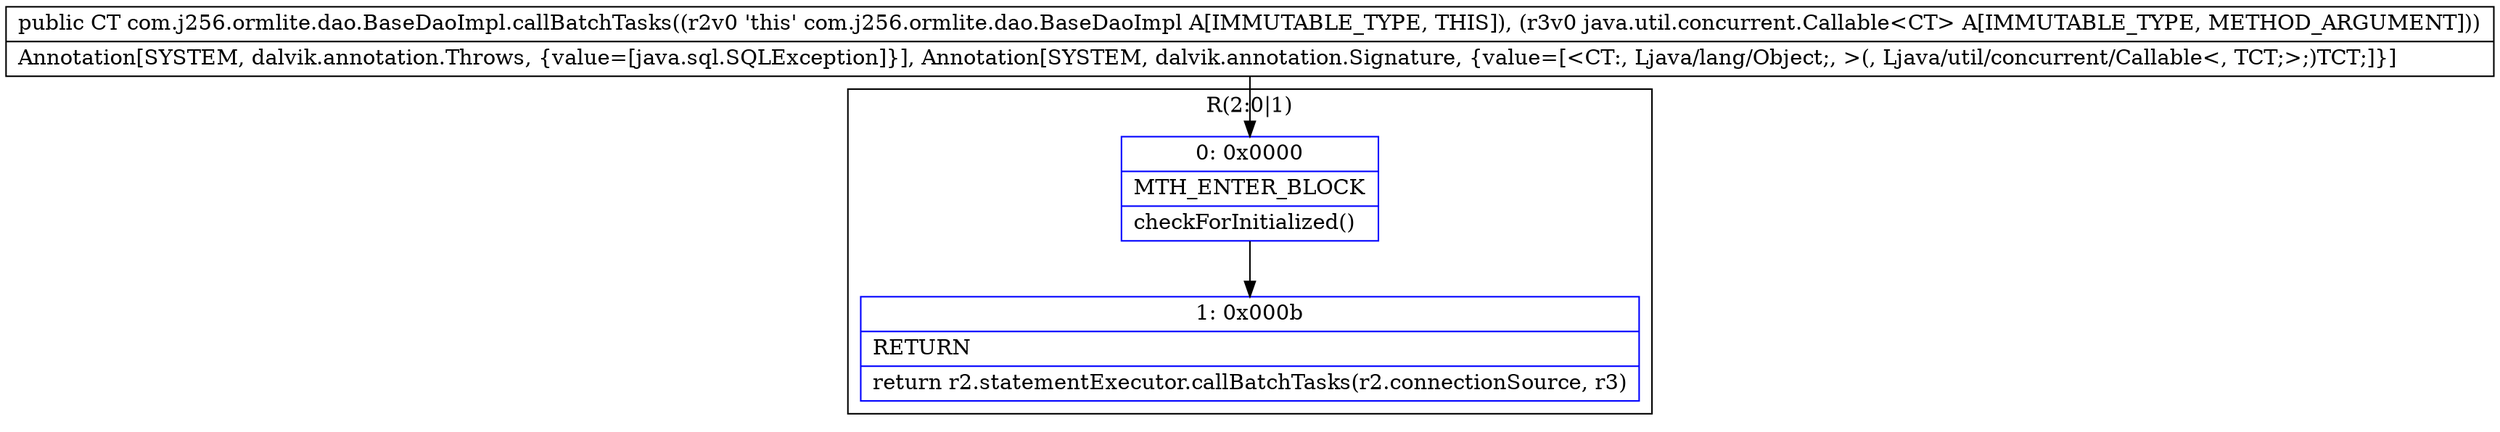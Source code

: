 digraph "CFG forcom.j256.ormlite.dao.BaseDaoImpl.callBatchTasks(Ljava\/util\/concurrent\/Callable;)Ljava\/lang\/Object;" {
subgraph cluster_Region_275742051 {
label = "R(2:0|1)";
node [shape=record,color=blue];
Node_0 [shape=record,label="{0\:\ 0x0000|MTH_ENTER_BLOCK\l|checkForInitialized()\l}"];
Node_1 [shape=record,label="{1\:\ 0x000b|RETURN\l|return r2.statementExecutor.callBatchTasks(r2.connectionSource, r3)\l}"];
}
MethodNode[shape=record,label="{public CT com.j256.ormlite.dao.BaseDaoImpl.callBatchTasks((r2v0 'this' com.j256.ormlite.dao.BaseDaoImpl A[IMMUTABLE_TYPE, THIS]), (r3v0 java.util.concurrent.Callable\<CT\> A[IMMUTABLE_TYPE, METHOD_ARGUMENT]))  | Annotation[SYSTEM, dalvik.annotation.Throws, \{value=[java.sql.SQLException]\}], Annotation[SYSTEM, dalvik.annotation.Signature, \{value=[\<CT:, Ljava\/lang\/Object;, \>(, Ljava\/util\/concurrent\/Callable\<, TCT;\>;)TCT;]\}]\l}"];
MethodNode -> Node_0;
Node_0 -> Node_1;
}

